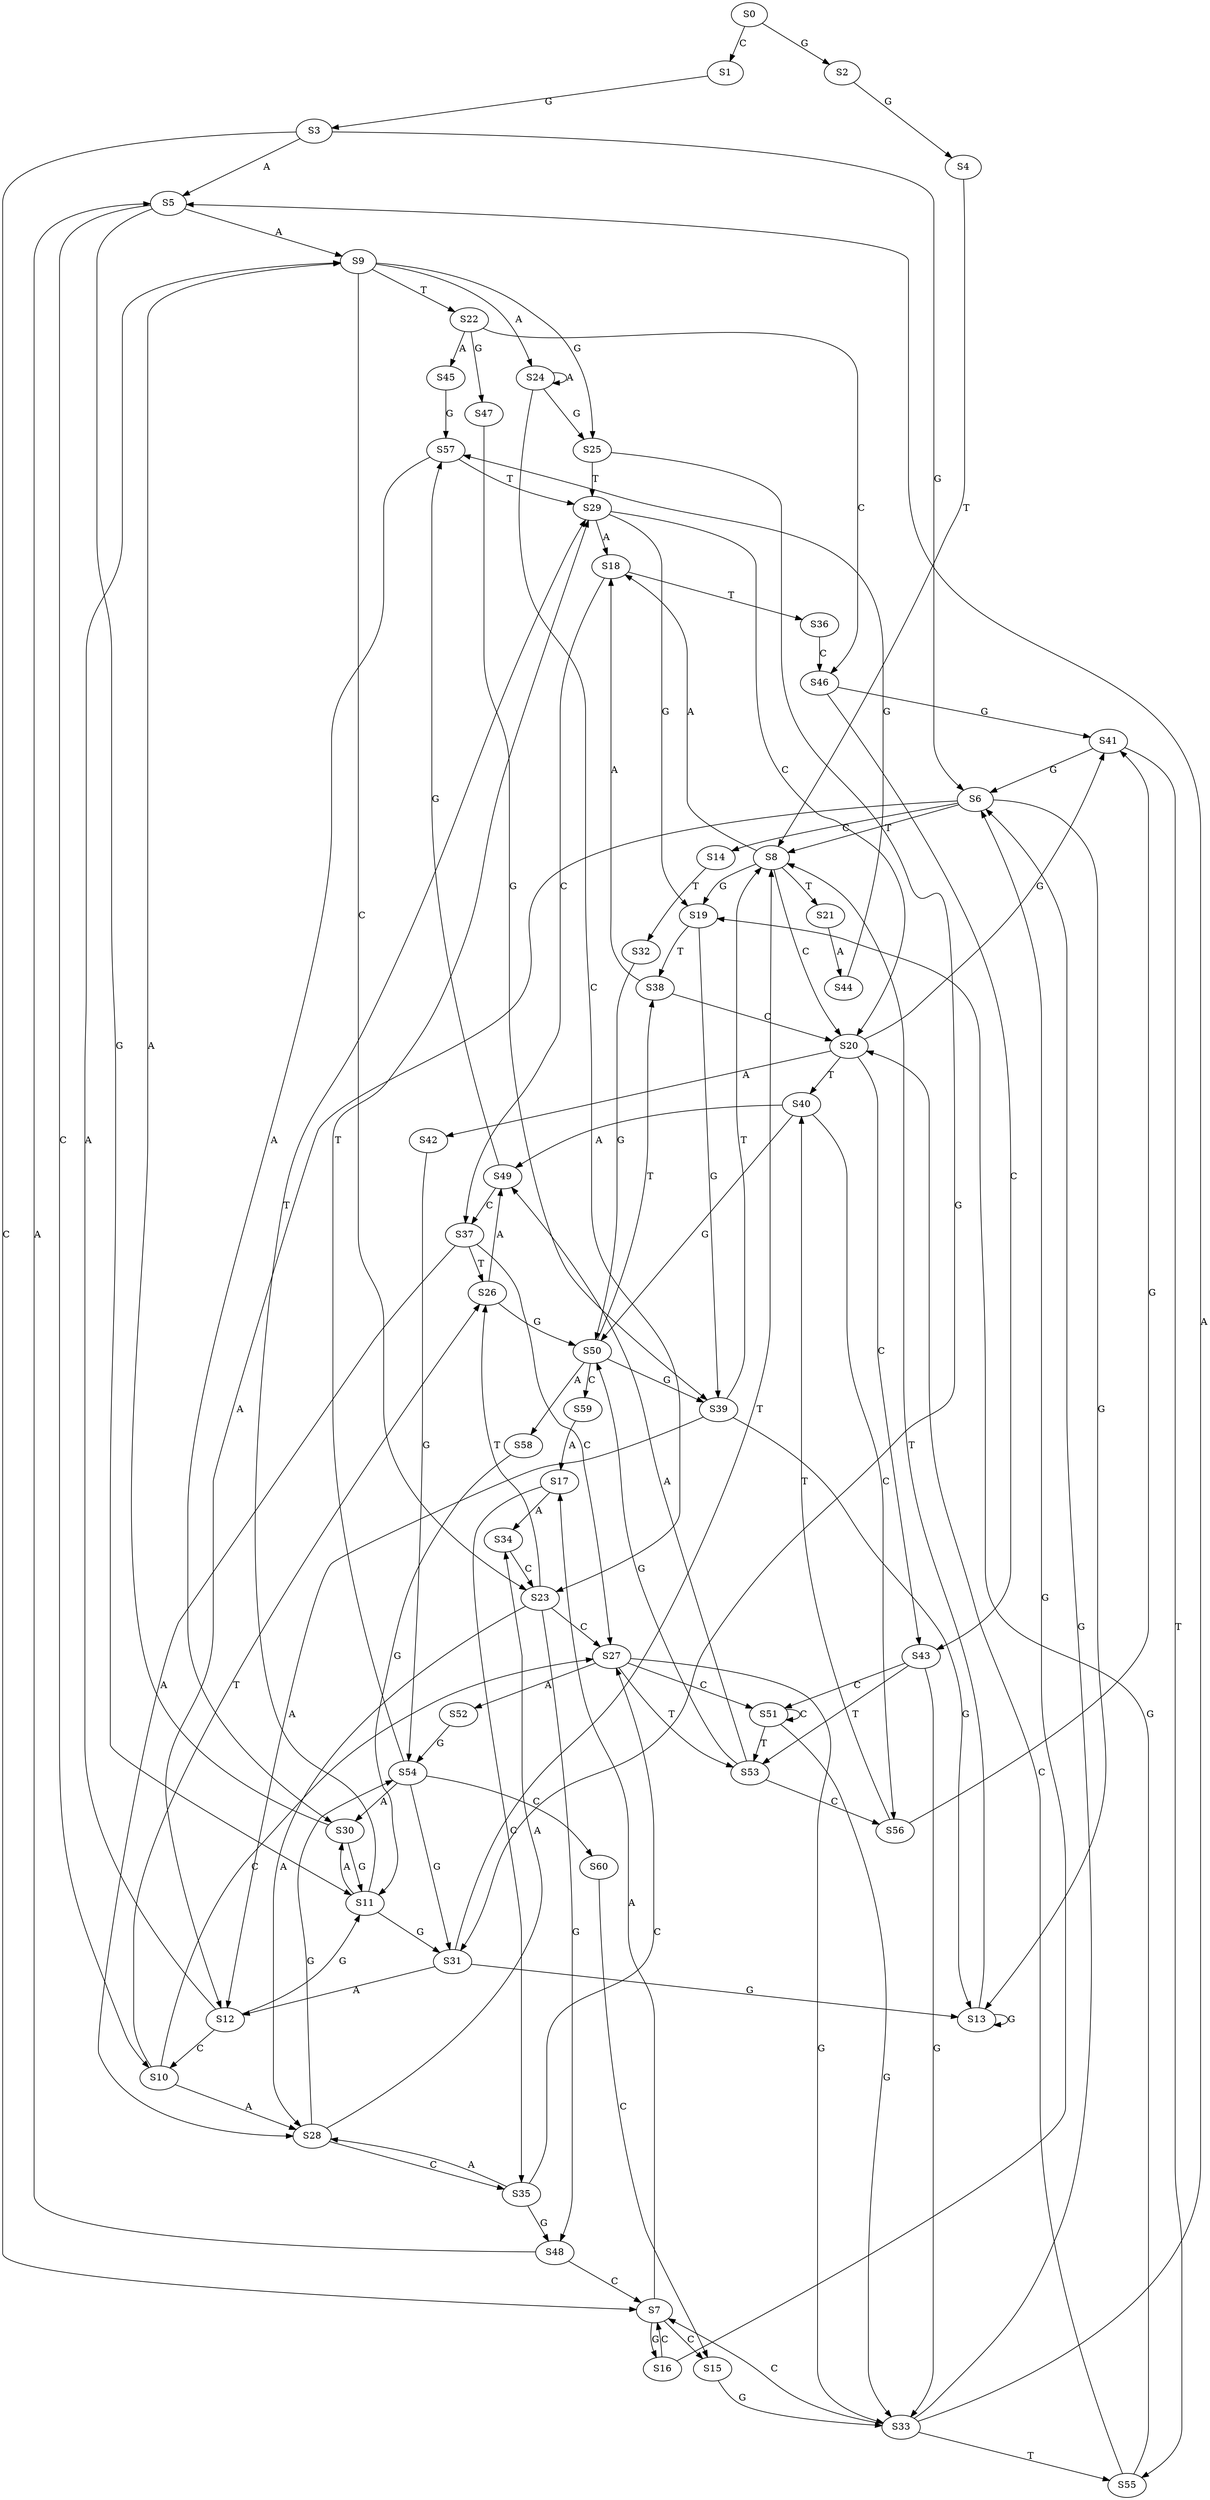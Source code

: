 strict digraph  {
	S0 -> S1 [ label = C ];
	S0 -> S2 [ label = G ];
	S1 -> S3 [ label = G ];
	S2 -> S4 [ label = G ];
	S3 -> S5 [ label = A ];
	S3 -> S6 [ label = G ];
	S3 -> S7 [ label = C ];
	S4 -> S8 [ label = T ];
	S5 -> S9 [ label = A ];
	S5 -> S10 [ label = C ];
	S5 -> S11 [ label = G ];
	S6 -> S12 [ label = A ];
	S6 -> S13 [ label = G ];
	S6 -> S14 [ label = C ];
	S6 -> S8 [ label = T ];
	S7 -> S15 [ label = C ];
	S7 -> S16 [ label = G ];
	S7 -> S17 [ label = A ];
	S8 -> S18 [ label = A ];
	S8 -> S19 [ label = G ];
	S8 -> S20 [ label = C ];
	S8 -> S21 [ label = T ];
	S9 -> S22 [ label = T ];
	S9 -> S23 [ label = C ];
	S9 -> S24 [ label = A ];
	S9 -> S25 [ label = G ];
	S10 -> S26 [ label = T ];
	S10 -> S27 [ label = C ];
	S10 -> S28 [ label = A ];
	S11 -> S29 [ label = T ];
	S11 -> S30 [ label = A ];
	S11 -> S31 [ label = G ];
	S12 -> S9 [ label = A ];
	S12 -> S10 [ label = C ];
	S12 -> S11 [ label = G ];
	S13 -> S8 [ label = T ];
	S13 -> S13 [ label = G ];
	S14 -> S32 [ label = T ];
	S15 -> S33 [ label = G ];
	S16 -> S6 [ label = G ];
	S16 -> S7 [ label = C ];
	S17 -> S34 [ label = A ];
	S17 -> S35 [ label = C ];
	S18 -> S36 [ label = T ];
	S18 -> S37 [ label = C ];
	S19 -> S38 [ label = T ];
	S19 -> S39 [ label = G ];
	S20 -> S40 [ label = T ];
	S20 -> S41 [ label = G ];
	S20 -> S42 [ label = A ];
	S20 -> S43 [ label = C ];
	S21 -> S44 [ label = A ];
	S22 -> S45 [ label = A ];
	S22 -> S46 [ label = C ];
	S22 -> S47 [ label = G ];
	S23 -> S28 [ label = A ];
	S23 -> S27 [ label = C ];
	S23 -> S48 [ label = G ];
	S23 -> S26 [ label = T ];
	S24 -> S25 [ label = G ];
	S24 -> S23 [ label = C ];
	S24 -> S24 [ label = A ];
	S25 -> S29 [ label = T ];
	S25 -> S31 [ label = G ];
	S26 -> S49 [ label = A ];
	S26 -> S50 [ label = G ];
	S27 -> S51 [ label = C ];
	S27 -> S52 [ label = A ];
	S27 -> S53 [ label = T ];
	S27 -> S33 [ label = G ];
	S28 -> S54 [ label = G ];
	S28 -> S35 [ label = C ];
	S28 -> S34 [ label = A ];
	S29 -> S18 [ label = A ];
	S29 -> S20 [ label = C ];
	S29 -> S19 [ label = G ];
	S30 -> S9 [ label = A ];
	S30 -> S11 [ label = G ];
	S31 -> S12 [ label = A ];
	S31 -> S8 [ label = T ];
	S31 -> S13 [ label = G ];
	S32 -> S50 [ label = G ];
	S33 -> S5 [ label = A ];
	S33 -> S55 [ label = T ];
	S33 -> S6 [ label = G ];
	S33 -> S7 [ label = C ];
	S34 -> S23 [ label = C ];
	S35 -> S27 [ label = C ];
	S35 -> S28 [ label = A ];
	S35 -> S48 [ label = G ];
	S36 -> S46 [ label = C ];
	S37 -> S27 [ label = C ];
	S37 -> S26 [ label = T ];
	S37 -> S28 [ label = A ];
	S38 -> S20 [ label = C ];
	S38 -> S18 [ label = A ];
	S39 -> S8 [ label = T ];
	S39 -> S13 [ label = G ];
	S39 -> S12 [ label = A ];
	S40 -> S50 [ label = G ];
	S40 -> S56 [ label = C ];
	S40 -> S49 [ label = A ];
	S41 -> S6 [ label = G ];
	S41 -> S55 [ label = T ];
	S42 -> S54 [ label = G ];
	S43 -> S51 [ label = C ];
	S43 -> S53 [ label = T ];
	S43 -> S33 [ label = G ];
	S44 -> S57 [ label = G ];
	S45 -> S57 [ label = G ];
	S46 -> S43 [ label = C ];
	S46 -> S41 [ label = G ];
	S47 -> S39 [ label = G ];
	S48 -> S5 [ label = A ];
	S48 -> S7 [ label = C ];
	S49 -> S57 [ label = G ];
	S49 -> S37 [ label = C ];
	S50 -> S58 [ label = A ];
	S50 -> S38 [ label = T ];
	S50 -> S59 [ label = C ];
	S50 -> S39 [ label = G ];
	S51 -> S33 [ label = G ];
	S51 -> S51 [ label = C ];
	S51 -> S53 [ label = T ];
	S52 -> S54 [ label = G ];
	S53 -> S49 [ label = A ];
	S53 -> S50 [ label = G ];
	S53 -> S56 [ label = C ];
	S54 -> S31 [ label = G ];
	S54 -> S29 [ label = T ];
	S54 -> S60 [ label = C ];
	S54 -> S30 [ label = A ];
	S55 -> S20 [ label = C ];
	S55 -> S19 [ label = G ];
	S56 -> S40 [ label = T ];
	S56 -> S41 [ label = G ];
	S57 -> S29 [ label = T ];
	S57 -> S30 [ label = A ];
	S58 -> S11 [ label = G ];
	S59 -> S17 [ label = A ];
	S60 -> S15 [ label = C ];
}
